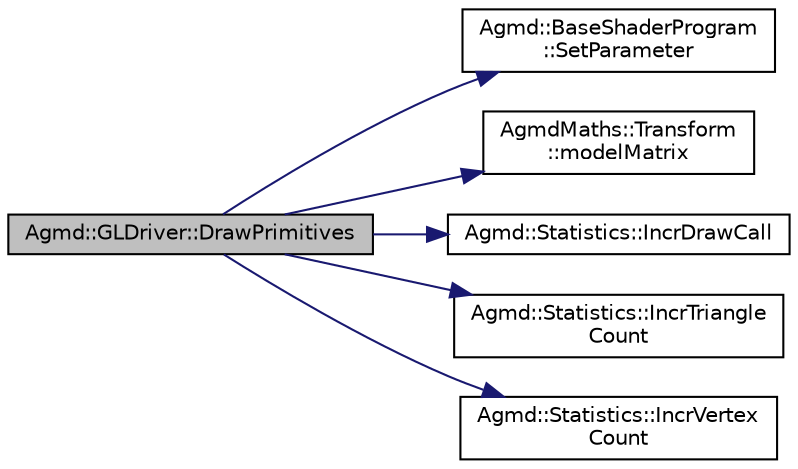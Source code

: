 digraph "Agmd::GLDriver::DrawPrimitives"
{
  edge [fontname="Helvetica",fontsize="10",labelfontname="Helvetica",labelfontsize="10"];
  node [fontname="Helvetica",fontsize="10",shape=record];
  rankdir="LR";
  Node1 [label="Agmd::GLDriver::DrawPrimitives",height=0.2,width=0.4,color="black", fillcolor="grey75", style="filled" fontcolor="black"];
  Node1 -> Node2 [color="midnightblue",fontsize="10",style="solid",fontname="Helvetica"];
  Node2 [label="Agmd::BaseShaderProgram\l::SetParameter",height=0.2,width=0.4,color="black", fillcolor="white", style="filled",URL="$class_agmd_1_1_base_shader_program.html#a686505b3561b39d3dcd1600f0ace6e9a"];
  Node1 -> Node3 [color="midnightblue",fontsize="10",style="solid",fontname="Helvetica"];
  Node3 [label="AgmdMaths::Transform\l::modelMatrix",height=0.2,width=0.4,color="black", fillcolor="white", style="filled",URL="$class_agmd_maths_1_1_transform.html#a10bb16e4f3dc5555d2684384526da320"];
  Node1 -> Node4 [color="midnightblue",fontsize="10",style="solid",fontname="Helvetica"];
  Node4 [label="Agmd::Statistics::IncrDrawCall",height=0.2,width=0.4,color="black", fillcolor="white", style="filled",URL="$class_agmd_1_1_statistics.html#aa6179217977a70a4715f574d219def47"];
  Node1 -> Node5 [color="midnightblue",fontsize="10",style="solid",fontname="Helvetica"];
  Node5 [label="Agmd::Statistics::IncrTriangle\lCount",height=0.2,width=0.4,color="black", fillcolor="white", style="filled",URL="$class_agmd_1_1_statistics.html#ad246a816cb57702cb6ea395dc1b542cd"];
  Node1 -> Node6 [color="midnightblue",fontsize="10",style="solid",fontname="Helvetica"];
  Node6 [label="Agmd::Statistics::IncrVertex\lCount",height=0.2,width=0.4,color="black", fillcolor="white", style="filled",URL="$class_agmd_1_1_statistics.html#ada6b1816f1e30e1c9229be9240e01218"];
}
